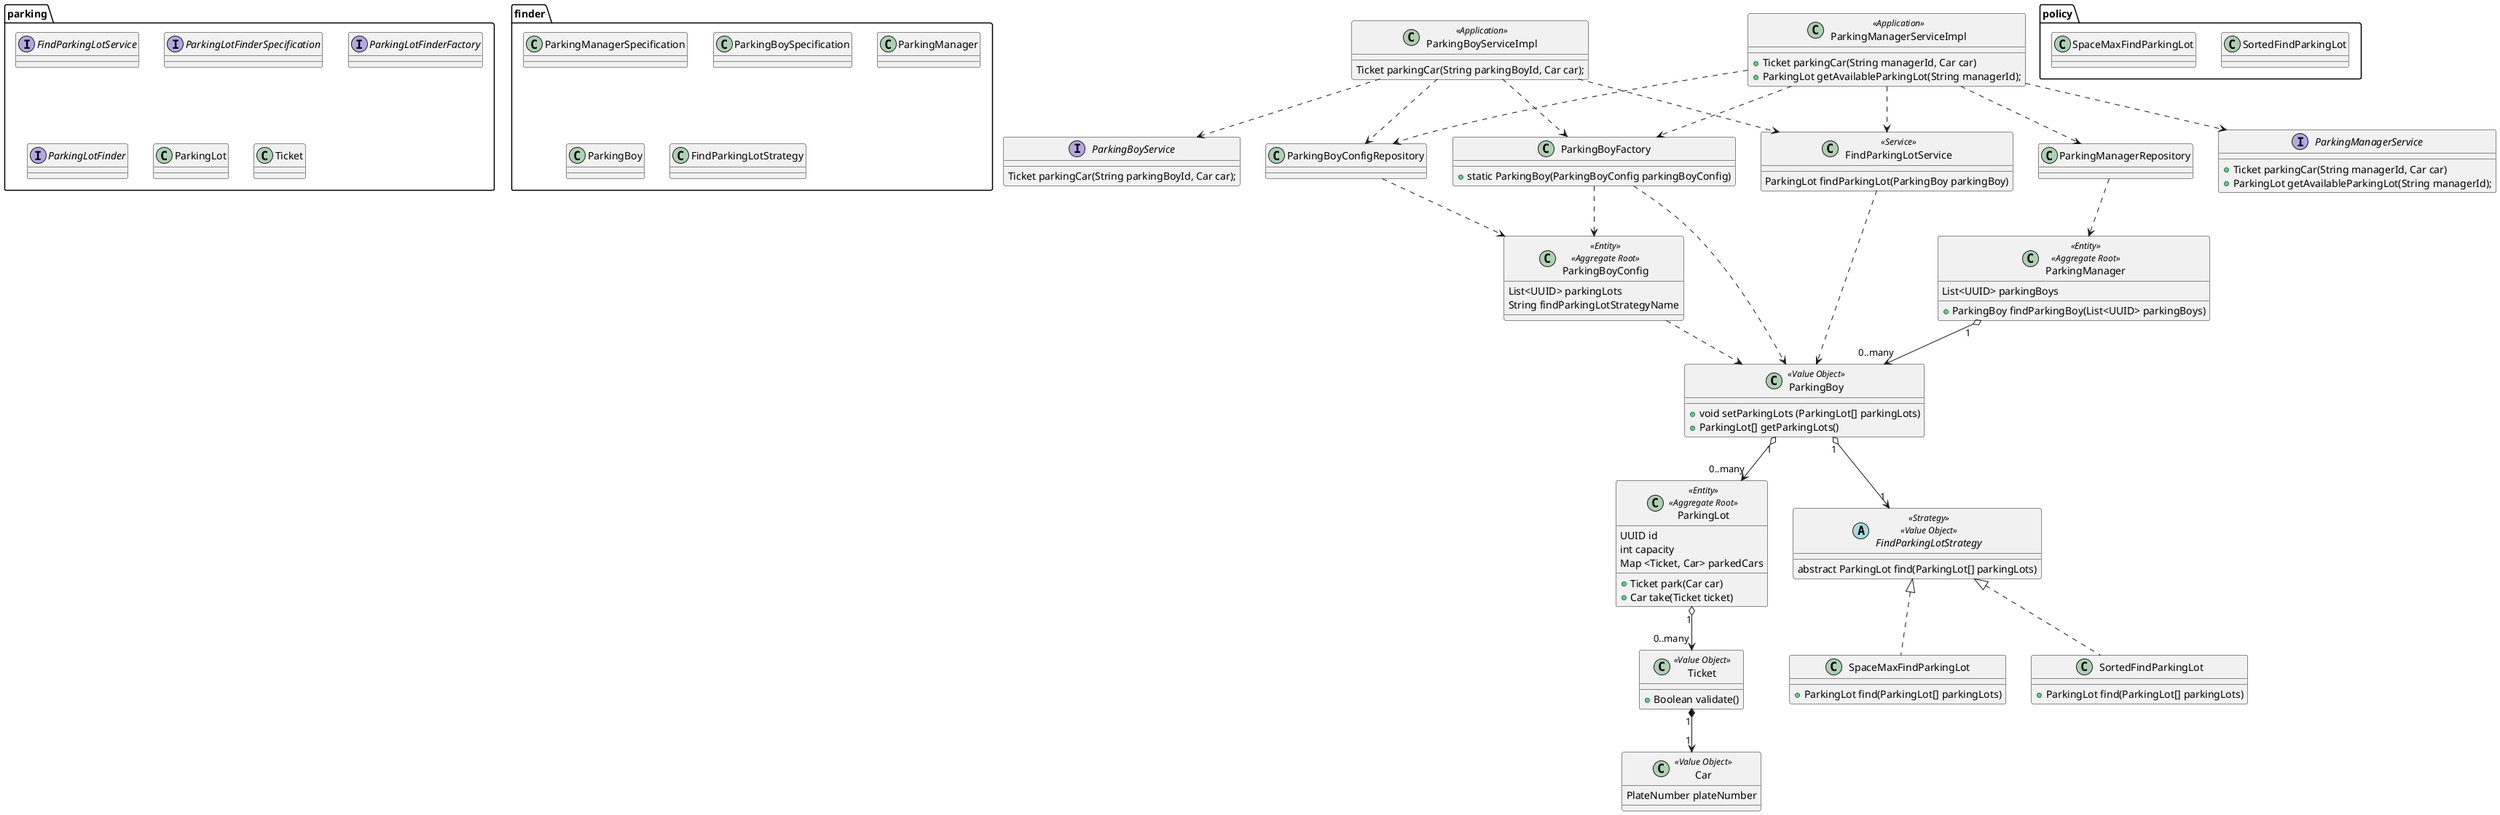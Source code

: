 @startuml
package parking {
interface FindParkingLotService
interface ParkingLotFinderSpecification
interface ParkingLotFinderFactory
interface ParkingLotFinder
class ParkingLot
class Ticket
}

package finder{
class ParkingManagerSpecification
class ParkingBoySpecification
class ParkingManager
class ParkingBoy
class FindParkingLotStrategy
}

package policy{
class SortedFindParkingLot
class SpaceMaxFindParkingLot
}

interface ParkingBoyService{
 Ticket parkingCar(String parkingBoyId, Car car);
}

interface ParkingManagerService{
 + Ticket parkingCar(String managerId, Car car)
 + ParkingLot getAvailableParkingLot(String managerId);
}
class ParkingManagerServiceImpl <<Application>>{
 + Ticket parkingCar(String managerId, Car car)
 +  ParkingLot getAvailableParkingLot(String managerId);
}

class ParkingBoyServiceImpl <<Application>> {
 Ticket parkingCar(String parkingBoyId, Car car);
}

Class ParkingManager <<Entity>> <<Aggregate Root>>  {
  List<UUID> parkingBoys

+ ParkingBoy findParkingBoy(List<UUID> parkingBoys)
}

Class ParkingBoy <<Value Object>> {
  + void setParkingLots (ParkingLot[] parkingLots)
  + ParkingLot[] getParkingLots()
}

Class ParkingBoyConfig  << Entity >> <<Aggregate Root>>{
  List<UUID> parkingLots
  String findParkingLotStrategyName
}


class ParkingLot << Entity >> <<Aggregate Root>> {
  UUID id
  int capacity
  Map <Ticket, Car> parkedCars

  + Ticket park(Car car)
  + Car take(Ticket ticket)
}

Class Car << Value Object >> {
    PlateNumber plateNumber
}

Class Ticket << Value Object >> {
  + Boolean validate()
}

class FindParkingLotService <<Service>> {
ParkingLot findParkingLot(ParkingBoy parkingBoy)
}

abstract class FindParkingLotStrategy <<Strategy>> <<Value Object>>{
abstract ParkingLot find(ParkingLot[] parkingLots)
}

Class SortedFindParkingLot{
+ParkingLot find(ParkingLot[] parkingLots)
}

Class SpaceMaxFindParkingLot{
+ParkingLot find(ParkingLot[] parkingLots)
}

Class ParkingBoyFactory {
+static ParkingBoy(ParkingBoyConfig parkingBoyConfig)
}


FindParkingLotStrategy  <|.. SortedFindParkingLot
FindParkingLotStrategy  <|.. SpaceMaxFindParkingLot
ParkingManager "1" o--> "0..many" ParkingBoy
Ticket "1" *--> "1" Car
ParkingLot "1" o--> "0..many" Ticket
ParkingBoy "1" o--> "0..many" ParkingLot
ParkingBoy "1" o--> "1" FindParkingLotStrategy
FindParkingLotService ..> ParkingBoy
ParkingBoyConfig ..> ParkingBoy

ParkingBoyFactory ..>ParkingBoy
ParkingBoyFactory ..>ParkingBoyConfig

ParkingBoyServiceImpl ..> ParkingBoyConfigRepository
ParkingBoyServiceImpl ..> FindParkingLotService
ParkingBoyServiceImpl ..> ParkingBoyFactory

ParkingManagerServiceImpl ..> ParkingBoyConfigRepository
ParkingManagerServiceImpl ..> FindParkingLotService
ParkingManagerServiceImpl ..>  ParkingManagerRepository
ParkingManagerServiceImpl ..> ParkingBoyFactory

ParkingBoyConfigRepository ..>ParkingBoyConfig
ParkingManagerRepository ..>ParkingManager

ParkingManagerServiceImpl ..>ParkingManagerService
ParkingBoyServiceImpl ..>ParkingBoyService


@enduml